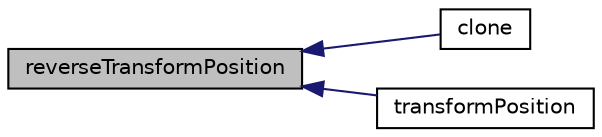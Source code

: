 digraph "reverseTransformPosition"
{
  bgcolor="transparent";
  edge [fontname="Helvetica",fontsize="10",labelfontname="Helvetica",labelfontsize="10"];
  node [fontname="Helvetica",fontsize="10",shape=record];
  rankdir="LR";
  Node1030 [label="reverseTransformPosition",height=0.2,width=0.4,color="black", fillcolor="grey75", style="filled", fontcolor="black"];
  Node1030 -> Node1031 [dir="back",color="midnightblue",fontsize="10",style="solid",fontname="Helvetica"];
  Node1031 [label="clone",height=0.2,width=0.4,color="black",URL="$a26077.html#afff6d4f7511147e0c8a4b8a5448296ec",tooltip="Construct and return a clone, resetting the face list. "];
  Node1030 -> Node1032 [dir="back",color="midnightblue",fontsize="10",style="solid",fontname="Helvetica"];
  Node1032 [label="transformPosition",height=0.2,width=0.4,color="black",URL="$a26077.html#a29c377461b4edace43db20d43c1b8507",tooltip="Transform a patch-based position from nbr side to this side. "];
}
